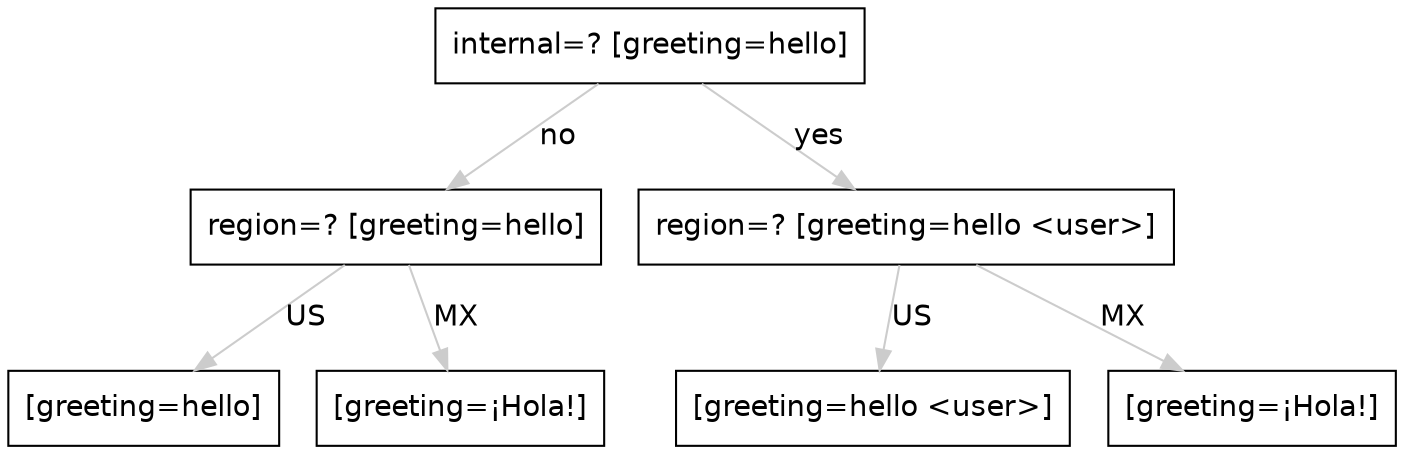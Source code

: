 digraph g {
        rankdir=TB;
        graph [fontname="helvetica"];
        node [fontname = "helvetica", shape = "box", color = "black"];
        edge [fontname = "helvetica", dir=forward];
        internal [label="internal=? [greeting=hello]"];
        internal_no [label="region=? [greeting=hello]"];
        internal_yes [label="region=? [greeting=hello <user>]"];
        internal_no_region_US [label="[greeting=hello]"];
        internal_no_region_MX [label="[greeting=¡Hola!]"];
        internal_yes_region_US [label="[greeting=hello <user>]"];
        internal_yes_region_MX [label="[greeting=¡Hola!]"];
        subgraph internal {
                edge [color = "#CCCCCC"];
                internal -> internal_no [label="no", penwidth=1];
                internal -> internal_yes [label="yes", penwidth=1];
                internal_no -> internal_no_region_US [label="US", penwidth=1];
                internal_no -> internal_no_region_MX [label="MX", penwidth=1];
                internal_yes -> internal_yes_region_US [label="US", penwidth=1];
                internal_yes -> internal_yes_region_MX [label="MX", penwidth=1];
        }
        {rank=same; internal}
        {rank=same; internal_no internal_yes}
}
